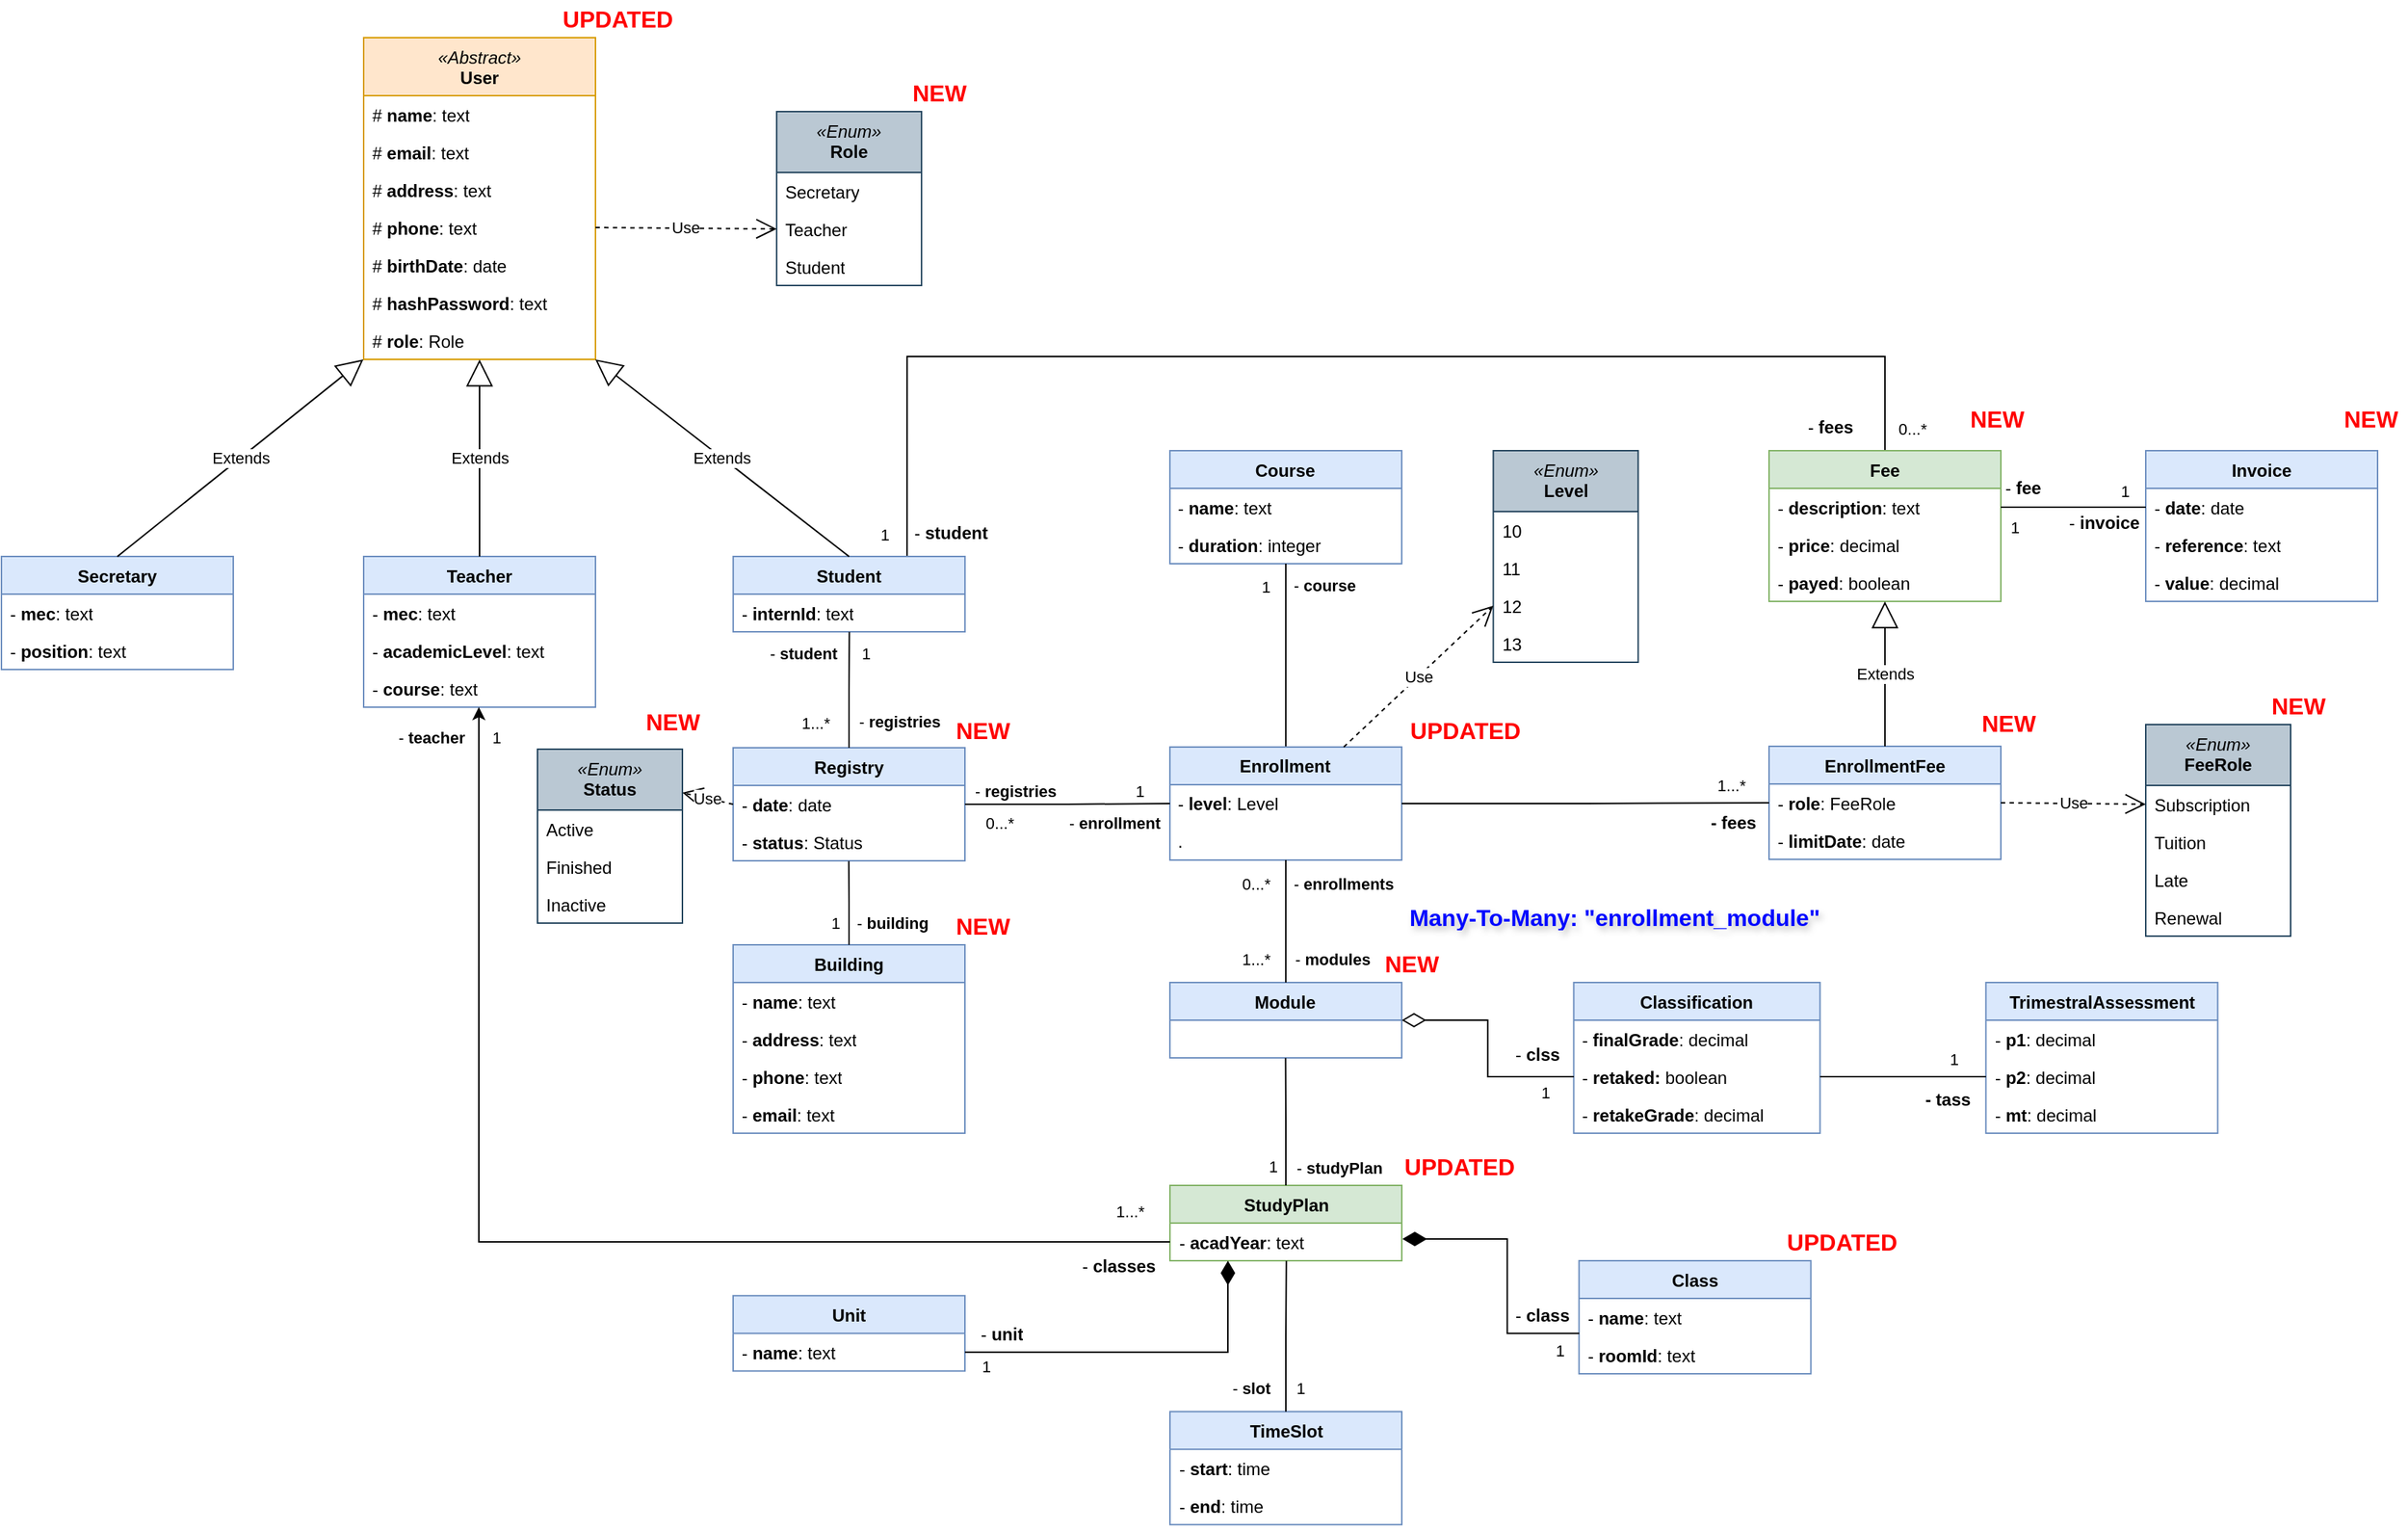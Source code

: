<mxfile version="24.8.4">
  <diagram id="C5RBs43oDa-KdzZeNtuy" name="Page-1">
    <mxGraphModel dx="875" dy="1262" grid="1" gridSize="10" guides="1" tooltips="1" connect="1" arrows="1" fold="1" page="1" pageScale="1" pageWidth="1169" pageHeight="827" math="0" shadow="0">
      <root>
        <mxCell id="WIyWlLk6GJQsqaUBKTNV-0" />
        <mxCell id="WIyWlLk6GJQsqaUBKTNV-1" parent="WIyWlLk6GJQsqaUBKTNV-0" />
        <mxCell id="x0Ebby3f6C95ohtFIqQS-0" value="&lt;div&gt;&lt;i style=&quot;font-weight: normal;&quot;&gt;«Abstract»&lt;/i&gt;&lt;/div&gt;User" style="swimlane;fontStyle=1;align=center;verticalAlign=top;childLayout=stackLayout;horizontal=1;startSize=40;horizontalStack=0;resizeParent=1;resizeParentMax=0;resizeLast=0;collapsible=1;marginBottom=0;whiteSpace=wrap;html=1;fillColor=#ffe6cc;strokeColor=#d79b00;" parent="WIyWlLk6GJQsqaUBKTNV-1" vertex="1">
          <mxGeometry x="330" y="-60" width="160" height="222" as="geometry">
            <mxRectangle x="285" y="109" width="70" height="30" as="alternateBounds" />
          </mxGeometry>
        </mxCell>
        <mxCell id="x0Ebby3f6C95ohtFIqQS-1" value="# &lt;b&gt;name&lt;/b&gt;: text" style="text;strokeColor=none;fillColor=none;align=left;verticalAlign=top;spacingLeft=4;spacingRight=4;overflow=hidden;rotatable=0;points=[[0,0.5],[1,0.5]];portConstraint=eastwest;whiteSpace=wrap;html=1;" parent="x0Ebby3f6C95ohtFIqQS-0" vertex="1">
          <mxGeometry y="40" width="160" height="26" as="geometry" />
        </mxCell>
        <mxCell id="rPhPrc9EmJT0JEbO7Rp2-25" value="# &lt;b&gt;email&lt;/b&gt;: text" style="text;strokeColor=none;fillColor=none;align=left;verticalAlign=top;spacingLeft=4;spacingRight=4;overflow=hidden;rotatable=0;points=[[0,0.5],[1,0.5]];portConstraint=eastwest;whiteSpace=wrap;html=1;" parent="x0Ebby3f6C95ohtFIqQS-0" vertex="1">
          <mxGeometry y="66" width="160" height="26" as="geometry" />
        </mxCell>
        <mxCell id="rPhPrc9EmJT0JEbO7Rp2-27" value="# &lt;b&gt;address&lt;/b&gt;: text" style="text;strokeColor=none;fillColor=none;align=left;verticalAlign=top;spacingLeft=4;spacingRight=4;overflow=hidden;rotatable=0;points=[[0,0.5],[1,0.5]];portConstraint=eastwest;whiteSpace=wrap;html=1;" parent="x0Ebby3f6C95ohtFIqQS-0" vertex="1">
          <mxGeometry y="92" width="160" height="26" as="geometry" />
        </mxCell>
        <mxCell id="rPhPrc9EmJT0JEbO7Rp2-30" value="# &lt;b&gt;phone&lt;/b&gt;: text" style="text;strokeColor=none;fillColor=none;align=left;verticalAlign=top;spacingLeft=4;spacingRight=4;overflow=hidden;rotatable=0;points=[[0,0.5],[1,0.5]];portConstraint=eastwest;whiteSpace=wrap;html=1;" parent="x0Ebby3f6C95ohtFIqQS-0" vertex="1">
          <mxGeometry y="118" width="160" height="26" as="geometry" />
        </mxCell>
        <mxCell id="rPhPrc9EmJT0JEbO7Rp2-26" value="# &lt;b&gt;birthDate&lt;/b&gt;: date" style="text;strokeColor=none;fillColor=none;align=left;verticalAlign=top;spacingLeft=4;spacingRight=4;overflow=hidden;rotatable=0;points=[[0,0.5],[1,0.5]];portConstraint=eastwest;whiteSpace=wrap;html=1;" parent="x0Ebby3f6C95ohtFIqQS-0" vertex="1">
          <mxGeometry y="144" width="160" height="26" as="geometry" />
        </mxCell>
        <mxCell id="rPhPrc9EmJT0JEbO7Rp2-28" value="# &lt;b&gt;hashPassword&lt;/b&gt;: text" style="text;strokeColor=none;fillColor=none;align=left;verticalAlign=top;spacingLeft=4;spacingRight=4;overflow=hidden;rotatable=0;points=[[0,0.5],[1,0.5]];portConstraint=eastwest;whiteSpace=wrap;html=1;" parent="x0Ebby3f6C95ohtFIqQS-0" vertex="1">
          <mxGeometry y="170" width="160" height="26" as="geometry" />
        </mxCell>
        <mxCell id="R4sOLZEa-TKl13n7Rvy1-32" value="# &lt;b&gt;role&lt;/b&gt;: Role" style="text;strokeColor=none;fillColor=none;align=left;verticalAlign=top;spacingLeft=4;spacingRight=4;overflow=hidden;rotatable=0;points=[[0,0.5],[1,0.5]];portConstraint=eastwest;whiteSpace=wrap;html=1;" parent="x0Ebby3f6C95ohtFIqQS-0" vertex="1">
          <mxGeometry y="196" width="160" height="26" as="geometry" />
        </mxCell>
        <mxCell id="x0Ebby3f6C95ohtFIqQS-4" value="Secretary" style="swimlane;fontStyle=1;align=center;verticalAlign=top;childLayout=stackLayout;horizontal=1;startSize=26;horizontalStack=0;resizeParent=1;resizeParentMax=0;resizeLast=0;collapsible=1;marginBottom=0;whiteSpace=wrap;html=1;fillColor=#dae8fc;strokeColor=#6c8ebf;" parent="WIyWlLk6GJQsqaUBKTNV-1" vertex="1">
          <mxGeometry x="80" y="298.05" width="160" height="78" as="geometry">
            <mxRectangle x="125" y="300" width="100" height="30" as="alternateBounds" />
          </mxGeometry>
        </mxCell>
        <mxCell id="x0Ebby3f6C95ohtFIqQS-5" value="- &lt;b&gt;mec&lt;/b&gt;: text" style="text;strokeColor=none;fillColor=none;align=left;verticalAlign=top;spacingLeft=4;spacingRight=4;overflow=hidden;rotatable=0;points=[[0,0.5],[1,0.5]];portConstraint=eastwest;whiteSpace=wrap;html=1;" parent="x0Ebby3f6C95ohtFIqQS-4" vertex="1">
          <mxGeometry y="26" width="160" height="26" as="geometry" />
        </mxCell>
        <mxCell id="rPhPrc9EmJT0JEbO7Rp2-35" value="- &lt;b&gt;position&lt;/b&gt;: text" style="text;strokeColor=none;fillColor=none;align=left;verticalAlign=top;spacingLeft=4;spacingRight=4;overflow=hidden;rotatable=0;points=[[0,0.5],[1,0.5]];portConstraint=eastwest;whiteSpace=wrap;html=1;" parent="x0Ebby3f6C95ohtFIqQS-4" vertex="1">
          <mxGeometry y="52" width="160" height="26" as="geometry" />
        </mxCell>
        <mxCell id="r0sBvm1U4i-7NRLblu73-11" style="edgeStyle=orthogonalEdgeStyle;rounded=0;orthogonalLoop=1;jettySize=auto;html=1;exitX=0.75;exitY=0;exitDx=0;exitDy=0;entryX=0.5;entryY=0;entryDx=0;entryDy=0;endArrow=none;endFill=0;" parent="WIyWlLk6GJQsqaUBKTNV-1" source="x0Ebby3f6C95ohtFIqQS-10" target="R4sOLZEa-TKl13n7Rvy1-77" edge="1">
          <mxGeometry relative="1" as="geometry">
            <Array as="points">
              <mxPoint x="705" y="160" />
              <mxPoint x="1380" y="160" />
            </Array>
          </mxGeometry>
        </mxCell>
        <mxCell id="x0Ebby3f6C95ohtFIqQS-10" value="Student" style="swimlane;fontStyle=1;align=center;verticalAlign=top;childLayout=stackLayout;horizontal=1;startSize=26;horizontalStack=0;resizeParent=1;resizeParentMax=0;resizeLast=0;collapsible=1;marginBottom=0;whiteSpace=wrap;html=1;fillColor=#dae8fc;strokeColor=#6c8ebf;" parent="WIyWlLk6GJQsqaUBKTNV-1" vertex="1">
          <mxGeometry x="585.06" y="298.05" width="160" height="52" as="geometry">
            <mxRectangle x="345" y="300" width="100" height="30" as="alternateBounds" />
          </mxGeometry>
        </mxCell>
        <mxCell id="rPhPrc9EmJT0JEbO7Rp2-32" value="-&lt;b&gt; internId&lt;/b&gt;: text" style="text;strokeColor=none;fillColor=none;align=left;verticalAlign=top;spacingLeft=4;spacingRight=4;overflow=hidden;rotatable=0;points=[[0,0.5],[1,0.5]];portConstraint=eastwest;whiteSpace=wrap;html=1;" parent="x0Ebby3f6C95ohtFIqQS-10" vertex="1">
          <mxGeometry y="26" width="160" height="26" as="geometry" />
        </mxCell>
        <mxCell id="x0Ebby3f6C95ohtFIqQS-14" value="Teacher" style="swimlane;fontStyle=1;align=center;verticalAlign=top;childLayout=stackLayout;horizontal=1;startSize=26;horizontalStack=0;resizeParent=1;resizeParentMax=0;resizeLast=0;collapsible=1;marginBottom=0;whiteSpace=wrap;html=1;fillColor=#dae8fc;strokeColor=#6c8ebf;" parent="WIyWlLk6GJQsqaUBKTNV-1" vertex="1">
          <mxGeometry x="330" y="298.05" width="160" height="104" as="geometry">
            <mxRectangle x="570" y="300" width="80" height="30" as="alternateBounds" />
          </mxGeometry>
        </mxCell>
        <mxCell id="x0Ebby3f6C95ohtFIqQS-15" value="- &lt;b&gt;mec&lt;/b&gt;: text&amp;nbsp;" style="text;strokeColor=none;fillColor=none;align=left;verticalAlign=top;spacingLeft=4;spacingRight=4;overflow=hidden;rotatable=0;points=[[0,0.5],[1,0.5]];portConstraint=eastwest;whiteSpace=wrap;html=1;" parent="x0Ebby3f6C95ohtFIqQS-14" vertex="1">
          <mxGeometry y="26" width="160" height="26" as="geometry" />
        </mxCell>
        <mxCell id="rPhPrc9EmJT0JEbO7Rp2-33" value="- &lt;b&gt;academicLevel&lt;/b&gt;: text&amp;nbsp;" style="text;strokeColor=none;fillColor=none;align=left;verticalAlign=top;spacingLeft=4;spacingRight=4;overflow=hidden;rotatable=0;points=[[0,0.5],[1,0.5]];portConstraint=eastwest;whiteSpace=wrap;html=1;" parent="x0Ebby3f6C95ohtFIqQS-14" vertex="1">
          <mxGeometry y="52" width="160" height="26" as="geometry" />
        </mxCell>
        <mxCell id="rPhPrc9EmJT0JEbO7Rp2-34" value="- &lt;b&gt;course&lt;/b&gt;: text&amp;nbsp;" style="text;strokeColor=none;fillColor=none;align=left;verticalAlign=top;spacingLeft=4;spacingRight=4;overflow=hidden;rotatable=0;points=[[0,0.5],[1,0.5]];portConstraint=eastwest;whiteSpace=wrap;html=1;" parent="x0Ebby3f6C95ohtFIqQS-14" vertex="1">
          <mxGeometry y="78" width="160" height="26" as="geometry" />
        </mxCell>
        <mxCell id="x0Ebby3f6C95ohtFIqQS-18" value="StudyPlan" style="swimlane;fontStyle=1;align=center;verticalAlign=top;childLayout=stackLayout;horizontal=1;startSize=26;horizontalStack=0;resizeParent=1;resizeParentMax=0;resizeLast=0;collapsible=1;marginBottom=0;whiteSpace=wrap;html=1;fillColor=#d5e8d4;strokeColor=#82b366;" parent="WIyWlLk6GJQsqaUBKTNV-1" vertex="1">
          <mxGeometry x="886.52" y="732" width="160" height="52" as="geometry">
            <mxRectangle x="350" y="360" width="70" height="30" as="alternateBounds" />
          </mxGeometry>
        </mxCell>
        <mxCell id="lyx5QjdWIEwCXilWNKK9-53" value="- &lt;b&gt;acadYear&lt;/b&gt;: text" style="text;strokeColor=none;fillColor=none;align=left;verticalAlign=top;spacingLeft=4;spacingRight=4;overflow=hidden;rotatable=0;points=[[0,0.5],[1,0.5]];portConstraint=eastwest;whiteSpace=wrap;html=1;" parent="x0Ebby3f6C95ohtFIqQS-18" vertex="1">
          <mxGeometry y="26" width="160" height="26" as="geometry" />
        </mxCell>
        <mxCell id="x0Ebby3f6C95ohtFIqQS-30" value="Class" style="swimlane;fontStyle=1;align=center;verticalAlign=top;childLayout=stackLayout;horizontal=1;startSize=26;horizontalStack=0;resizeParent=1;resizeParentMax=0;resizeLast=0;collapsible=1;marginBottom=0;whiteSpace=wrap;html=1;fillColor=#dae8fc;strokeColor=#6c8ebf;" parent="WIyWlLk6GJQsqaUBKTNV-1" vertex="1">
          <mxGeometry x="1168.84" y="784" width="160" height="78" as="geometry">
            <mxRectangle x="310" y="440" width="100" height="30" as="alternateBounds" />
          </mxGeometry>
        </mxCell>
        <mxCell id="x0Ebby3f6C95ohtFIqQS-31" value="- &lt;b&gt;name&lt;/b&gt;: text" style="text;strokeColor=none;fillColor=none;align=left;verticalAlign=top;spacingLeft=4;spacingRight=4;overflow=hidden;rotatable=0;points=[[0,0.5],[1,0.5]];portConstraint=eastwest;whiteSpace=wrap;html=1;" parent="x0Ebby3f6C95ohtFIqQS-30" vertex="1">
          <mxGeometry y="26" width="160" height="26" as="geometry" />
        </mxCell>
        <mxCell id="lyx5QjdWIEwCXilWNKK9-21" value="- &lt;b&gt;roomId&lt;/b&gt;: text" style="text;strokeColor=none;fillColor=none;align=left;verticalAlign=top;spacingLeft=4;spacingRight=4;overflow=hidden;rotatable=0;points=[[0,0.5],[1,0.5]];portConstraint=eastwest;whiteSpace=wrap;html=1;" parent="x0Ebby3f6C95ohtFIqQS-30" vertex="1">
          <mxGeometry y="52" width="160" height="26" as="geometry" />
        </mxCell>
        <mxCell id="x0Ebby3f6C95ohtFIqQS-34" value="Course" style="swimlane;fontStyle=1;align=center;verticalAlign=top;childLayout=stackLayout;horizontal=1;startSize=26;horizontalStack=0;resizeParent=1;resizeParentMax=0;resizeLast=0;collapsible=1;marginBottom=0;whiteSpace=wrap;html=1;fillColor=#dae8fc;strokeColor=#6c8ebf;" parent="WIyWlLk6GJQsqaUBKTNV-1" vertex="1">
          <mxGeometry x="886.46" y="225.05" width="160" height="78" as="geometry">
            <mxRectangle x="195" y="661" width="80" height="30" as="alternateBounds" />
          </mxGeometry>
        </mxCell>
        <mxCell id="x0Ebby3f6C95ohtFIqQS-35" value="- &lt;b&gt;name&lt;/b&gt;: text" style="text;strokeColor=none;fillColor=none;align=left;verticalAlign=top;spacingLeft=4;spacingRight=4;overflow=hidden;rotatable=0;points=[[0,0.5],[1,0.5]];portConstraint=eastwest;whiteSpace=wrap;html=1;" parent="x0Ebby3f6C95ohtFIqQS-34" vertex="1">
          <mxGeometry y="26" width="160" height="26" as="geometry" />
        </mxCell>
        <mxCell id="lyx5QjdWIEwCXilWNKK9-32" value="- &lt;b&gt;duration&lt;/b&gt;: integer" style="text;strokeColor=none;fillColor=none;align=left;verticalAlign=top;spacingLeft=4;spacingRight=4;overflow=hidden;rotatable=0;points=[[0,0.5],[1,0.5]];portConstraint=eastwest;whiteSpace=wrap;html=1;" parent="x0Ebby3f6C95ohtFIqQS-34" vertex="1">
          <mxGeometry y="52" width="160" height="26" as="geometry" />
        </mxCell>
        <mxCell id="R4sOLZEa-TKl13n7Rvy1-69" style="edgeStyle=orthogonalEdgeStyle;rounded=0;orthogonalLoop=1;jettySize=auto;html=1;exitX=0.5;exitY=0;exitDx=0;exitDy=0;entryX=0.5;entryY=0.998;entryDx=0;entryDy=0;entryPerimeter=0;endArrow=none;endFill=0;" parent="WIyWlLk6GJQsqaUBKTNV-1" source="x0Ebby3f6C95ohtFIqQS-38" target="lyx5QjdWIEwCXilWNKK9-32" edge="1">
          <mxGeometry relative="1" as="geometry">
            <mxPoint x="966.667" y="300" as="targetPoint" />
          </mxGeometry>
        </mxCell>
        <mxCell id="x0Ebby3f6C95ohtFIqQS-38" value="Enrollment" style="swimlane;fontStyle=1;align=center;verticalAlign=top;childLayout=stackLayout;horizontal=1;startSize=26;horizontalStack=0;resizeParent=1;resizeParentMax=0;resizeLast=0;collapsible=1;marginBottom=0;whiteSpace=wrap;html=1;fillColor=#dae8fc;strokeColor=#6c8ebf;" parent="WIyWlLk6GJQsqaUBKTNV-1" vertex="1">
          <mxGeometry x="886.46" y="429.49" width="160" height="78" as="geometry">
            <mxRectangle x="455" y="661" width="80" height="30" as="alternateBounds" />
          </mxGeometry>
        </mxCell>
        <mxCell id="lyx5QjdWIEwCXilWNKK9-18" value="- &lt;b&gt;level&lt;/b&gt;: Level" style="text;strokeColor=none;fillColor=none;align=left;verticalAlign=top;spacingLeft=4;spacingRight=4;overflow=hidden;rotatable=0;points=[[0,0.5],[1,0.5]];portConstraint=eastwest;whiteSpace=wrap;html=1;" parent="x0Ebby3f6C95ohtFIqQS-38" vertex="1">
          <mxGeometry y="26" width="160" height="26" as="geometry" />
        </mxCell>
        <mxCell id="x0Ebby3f6C95ohtFIqQS-39" value="." style="text;strokeColor=none;fillColor=none;align=left;verticalAlign=top;spacingLeft=4;spacingRight=4;overflow=hidden;rotatable=0;points=[[0,0.5],[1,0.5]];portConstraint=eastwest;whiteSpace=wrap;html=1;" parent="x0Ebby3f6C95ohtFIqQS-38" vertex="1">
          <mxGeometry y="52" width="160" height="26" as="geometry" />
        </mxCell>
        <mxCell id="x0Ebby3f6C95ohtFIqQS-42" value="Extends" style="endArrow=block;endSize=16;endFill=0;html=1;rounded=0;entryX=-0.001;entryY=1;entryDx=0;entryDy=0;entryPerimeter=0;exitX=0.5;exitY=0;exitDx=0;exitDy=0;" parent="WIyWlLk6GJQsqaUBKTNV-1" source="x0Ebby3f6C95ohtFIqQS-4" target="R4sOLZEa-TKl13n7Rvy1-32" edge="1">
          <mxGeometry width="160" relative="1" as="geometry">
            <mxPoint x="70" y="188.05" as="sourcePoint" />
            <mxPoint x="330.32" y="190.388" as="targetPoint" />
          </mxGeometry>
        </mxCell>
        <mxCell id="x0Ebby3f6C95ohtFIqQS-55" value="Unit" style="swimlane;fontStyle=1;align=center;verticalAlign=top;childLayout=stackLayout;horizontal=1;startSize=26;horizontalStack=0;resizeParent=1;resizeParentMax=0;resizeLast=0;collapsible=1;marginBottom=0;whiteSpace=wrap;html=1;fillColor=#dae8fc;strokeColor=#6c8ebf;" parent="WIyWlLk6GJQsqaUBKTNV-1" vertex="1">
          <mxGeometry x="585" y="808.08" width="160" height="52" as="geometry" />
        </mxCell>
        <mxCell id="x0Ebby3f6C95ohtFIqQS-56" value="- &lt;b&gt;name&lt;/b&gt;: text" style="text;strokeColor=none;fillColor=none;align=left;verticalAlign=top;spacingLeft=4;spacingRight=4;overflow=hidden;rotatable=0;points=[[0,0.5],[1,0.5]];portConstraint=eastwest;whiteSpace=wrap;html=1;" parent="x0Ebby3f6C95ohtFIqQS-55" vertex="1">
          <mxGeometry y="26" width="160" height="26" as="geometry" />
        </mxCell>
        <mxCell id="C_oh2TMeIHpBrAPbJOL9-4" value="Extends" style="endArrow=block;endSize=16;endFill=0;html=1;rounded=0;exitX=0.5;exitY=0;exitDx=0;exitDy=0;entryX=0.999;entryY=1;entryDx=0;entryDy=0;entryPerimeter=0;" parent="WIyWlLk6GJQsqaUBKTNV-1" source="x0Ebby3f6C95ohtFIqQS-10" target="R4sOLZEa-TKl13n7Rvy1-32" edge="1">
          <mxGeometry width="160" relative="1" as="geometry">
            <mxPoint x="465" y="288.05" as="sourcePoint" />
            <mxPoint x="489.84" y="189.998" as="targetPoint" />
          </mxGeometry>
        </mxCell>
        <mxCell id="C_oh2TMeIHpBrAPbJOL9-5" value="Extends" style="endArrow=block;endSize=16;endFill=0;html=1;rounded=0;exitX=0.5;exitY=0;exitDx=0;exitDy=0;entryX=0.5;entryY=1.003;entryDx=0;entryDy=0;entryPerimeter=0;" parent="WIyWlLk6GJQsqaUBKTNV-1" source="x0Ebby3f6C95ohtFIqQS-14" target="R4sOLZEa-TKl13n7Rvy1-32" edge="1">
          <mxGeometry width="160" relative="1" as="geometry">
            <mxPoint x="450" y="278.05" as="sourcePoint" />
            <mxPoint x="410" y="170" as="targetPoint" />
          </mxGeometry>
        </mxCell>
        <mxCell id="rPhPrc9EmJT0JEbO7Rp2-0" value="Classification" style="swimlane;fontStyle=1;align=center;verticalAlign=top;childLayout=stackLayout;horizontal=1;startSize=26;horizontalStack=0;resizeParent=1;resizeParentMax=0;resizeLast=0;collapsible=1;marginBottom=0;whiteSpace=wrap;html=1;fillColor=#dae8fc;strokeColor=#6c8ebf;" parent="WIyWlLk6GJQsqaUBKTNV-1" vertex="1">
          <mxGeometry x="1165.2" y="592.0" width="170" height="104" as="geometry" />
        </mxCell>
        <mxCell id="rPhPrc9EmJT0JEbO7Rp2-1" value="- &lt;b&gt;finalGrade&lt;/b&gt;: decimal" style="text;strokeColor=none;fillColor=none;align=left;verticalAlign=top;spacingLeft=4;spacingRight=4;overflow=hidden;rotatable=0;points=[[0,0.5],[1,0.5]];portConstraint=eastwest;whiteSpace=wrap;html=1;" parent="rPhPrc9EmJT0JEbO7Rp2-0" vertex="1">
          <mxGeometry y="26" width="170" height="26" as="geometry" />
        </mxCell>
        <mxCell id="lyx5QjdWIEwCXilWNKK9-10" value="- &lt;b&gt;retaked: &lt;/b&gt;boolean" style="text;strokeColor=none;fillColor=none;align=left;verticalAlign=top;spacingLeft=4;spacingRight=4;overflow=hidden;rotatable=0;points=[[0,0.5],[1,0.5]];portConstraint=eastwest;whiteSpace=wrap;html=1;" parent="rPhPrc9EmJT0JEbO7Rp2-0" vertex="1">
          <mxGeometry y="52" width="170" height="26" as="geometry" />
        </mxCell>
        <mxCell id="eIcUPRR4atYr4VNpyihu-0" value="- &lt;b&gt;retakeGrade&lt;/b&gt;: decimal" style="text;strokeColor=none;fillColor=none;align=left;verticalAlign=top;spacingLeft=4;spacingRight=4;overflow=hidden;rotatable=0;points=[[0,0.5],[1,0.5]];portConstraint=eastwest;whiteSpace=wrap;html=1;" parent="rPhPrc9EmJT0JEbO7Rp2-0" vertex="1">
          <mxGeometry y="78" width="170" height="26" as="geometry" />
        </mxCell>
        <mxCell id="rPhPrc9EmJT0JEbO7Rp2-7" value="TrimestralAssessment" style="swimlane;fontStyle=1;align=center;verticalAlign=top;childLayout=stackLayout;horizontal=1;startSize=26;horizontalStack=0;resizeParent=1;resizeParentMax=0;resizeLast=0;collapsible=1;marginBottom=0;whiteSpace=wrap;html=1;fillColor=#dae8fc;strokeColor=#6c8ebf;" parent="WIyWlLk6GJQsqaUBKTNV-1" vertex="1">
          <mxGeometry x="1449.68" y="592.0" width="160" height="104" as="geometry" />
        </mxCell>
        <mxCell id="rPhPrc9EmJT0JEbO7Rp2-8" value="- &lt;b&gt;p1&lt;/b&gt;: decimal" style="text;strokeColor=none;fillColor=none;align=left;verticalAlign=top;spacingLeft=4;spacingRight=4;overflow=hidden;rotatable=0;points=[[0,0.5],[1,0.5]];portConstraint=eastwest;whiteSpace=wrap;html=1;" parent="rPhPrc9EmJT0JEbO7Rp2-7" vertex="1">
          <mxGeometry y="26" width="160" height="26" as="geometry" />
        </mxCell>
        <mxCell id="lyx5QjdWIEwCXilWNKK9-16" value="- &lt;b&gt;p2&lt;/b&gt;: decimal" style="text;strokeColor=none;fillColor=none;align=left;verticalAlign=top;spacingLeft=4;spacingRight=4;overflow=hidden;rotatable=0;points=[[0,0.5],[1,0.5]];portConstraint=eastwest;whiteSpace=wrap;html=1;" parent="rPhPrc9EmJT0JEbO7Rp2-7" vertex="1">
          <mxGeometry y="52" width="160" height="26" as="geometry" />
        </mxCell>
        <mxCell id="lyx5QjdWIEwCXilWNKK9-17" value="- &lt;b&gt;mt&lt;/b&gt;: decimal" style="text;strokeColor=none;fillColor=none;align=left;verticalAlign=top;spacingLeft=4;spacingRight=4;overflow=hidden;rotatable=0;points=[[0,0.5],[1,0.5]];portConstraint=eastwest;whiteSpace=wrap;html=1;" parent="rPhPrc9EmJT0JEbO7Rp2-7" vertex="1">
          <mxGeometry y="78" width="160" height="26" as="geometry" />
        </mxCell>
        <mxCell id="rPhPrc9EmJT0JEbO7Rp2-18" value="TimeSlot" style="swimlane;fontStyle=1;align=center;verticalAlign=top;childLayout=stackLayout;horizontal=1;startSize=26;horizontalStack=0;resizeParent=1;resizeParentMax=0;resizeLast=0;collapsible=1;marginBottom=0;whiteSpace=wrap;html=1;fillColor=#dae8fc;strokeColor=#6c8ebf;" parent="WIyWlLk6GJQsqaUBKTNV-1" vertex="1">
          <mxGeometry x="886.52" y="888.1" width="160" height="78" as="geometry" />
        </mxCell>
        <mxCell id="rPhPrc9EmJT0JEbO7Rp2-19" value="- &lt;b&gt;start&lt;/b&gt;: time" style="text;strokeColor=none;fillColor=none;align=left;verticalAlign=top;spacingLeft=4;spacingRight=4;overflow=hidden;rotatable=0;points=[[0,0.5],[1,0.5]];portConstraint=eastwest;whiteSpace=wrap;html=1;" parent="rPhPrc9EmJT0JEbO7Rp2-18" vertex="1">
          <mxGeometry y="26" width="160" height="26" as="geometry" />
        </mxCell>
        <mxCell id="lyx5QjdWIEwCXilWNKK9-35" value="- &lt;b&gt;end&lt;/b&gt;: time" style="text;strokeColor=none;fillColor=none;align=left;verticalAlign=top;spacingLeft=4;spacingRight=4;overflow=hidden;rotatable=0;points=[[0,0.5],[1,0.5]];portConstraint=eastwest;whiteSpace=wrap;html=1;" parent="rPhPrc9EmJT0JEbO7Rp2-18" vertex="1">
          <mxGeometry y="52" width="160" height="26" as="geometry" />
        </mxCell>
        <mxCell id="lyx5QjdWIEwCXilWNKK9-1" value="1" style="edgeLabel;resizable=0;html=1;align=right;verticalAlign=bottom;" parent="WIyWlLk6GJQsqaUBKTNV-1" connectable="0" vertex="1">
          <mxGeometry x="869.997" y="468.495" as="geometry" />
        </mxCell>
        <mxCell id="lyx5QjdWIEwCXilWNKK9-2" value="1" style="edgeLabel;resizable=0;html=1;align=right;verticalAlign=bottom;" parent="WIyWlLk6GJQsqaUBKTNV-1" connectable="0" vertex="1">
          <mxGeometry x="669.997" y="377.005" as="geometry">
            <mxPoint x="11" y="-4" as="offset" />
          </mxGeometry>
        </mxCell>
        <mxCell id="lyx5QjdWIEwCXilWNKK9-7" value="- &lt;b&gt;clss&lt;/b&gt;" style="text;strokeColor=none;fillColor=none;align=left;verticalAlign=top;spacingLeft=4;spacingRight=4;overflow=hidden;rotatable=0;points=[[0,0.5],[1,0.5]];portConstraint=eastwest;whiteSpace=wrap;html=1;" parent="WIyWlLk6GJQsqaUBKTNV-1" vertex="1">
          <mxGeometry x="1118.78" y="627.95" width="41.22" height="26" as="geometry" />
        </mxCell>
        <mxCell id="lyx5QjdWIEwCXilWNKK9-8" value="1" style="edgeLabel;resizable=0;html=1;align=right;verticalAlign=bottom;" parent="WIyWlLk6GJQsqaUBKTNV-1" connectable="0" vertex="1">
          <mxGeometry x="1149.997" y="676.005" as="geometry" />
        </mxCell>
        <mxCell id="lyx5QjdWIEwCXilWNKK9-9" value="1" style="edgeLabel;resizable=0;html=1;align=right;verticalAlign=bottom;" parent="WIyWlLk6GJQsqaUBKTNV-1" connectable="0" vertex="1">
          <mxGeometry x="1431.677" y="653.955" as="geometry" />
        </mxCell>
        <mxCell id="lyx5QjdWIEwCXilWNKK9-19" value="- &lt;b&gt;class&lt;/b&gt;" style="text;strokeColor=none;fillColor=none;align=left;verticalAlign=top;spacingLeft=4;spacingRight=4;overflow=hidden;rotatable=0;points=[[0,0.5],[1,0.5]];portConstraint=eastwest;whiteSpace=wrap;html=1;" parent="WIyWlLk6GJQsqaUBKTNV-1" vertex="1">
          <mxGeometry x="1118.78" y="808.08" width="50.06" height="26" as="geometry" />
        </mxCell>
        <mxCell id="lyx5QjdWIEwCXilWNKK9-20" value="1" style="edgeLabel;resizable=0;html=1;align=right;verticalAlign=bottom;" parent="WIyWlLk6GJQsqaUBKTNV-1" connectable="0" vertex="1">
          <mxGeometry x="1159.677" y="854.625" as="geometry" />
        </mxCell>
        <mxCell id="lyx5QjdWIEwCXilWNKK9-24" value="&lt;div&gt;&lt;i style=&quot;font-weight: normal;&quot;&gt;«Enum»&lt;/i&gt;&lt;/div&gt;&lt;div&gt;&lt;span style=&quot;text-align: left;&quot;&gt;Level&lt;/span&gt;&lt;/div&gt;" style="swimlane;fontStyle=1;align=center;verticalAlign=top;childLayout=stackLayout;horizontal=1;startSize=42;horizontalStack=0;resizeParent=1;resizeParentMax=0;resizeLast=0;collapsible=1;marginBottom=0;whiteSpace=wrap;html=1;fillColor=#bac8d3;strokeColor=#23445d;" parent="WIyWlLk6GJQsqaUBKTNV-1" vertex="1">
          <mxGeometry x="1109.68" y="225.05" width="100" height="146" as="geometry" />
        </mxCell>
        <mxCell id="lyx5QjdWIEwCXilWNKK9-25" value="10" style="text;strokeColor=none;fillColor=none;align=left;verticalAlign=top;spacingLeft=4;spacingRight=4;overflow=hidden;rotatable=0;points=[[0,0.5],[1,0.5]];portConstraint=eastwest;whiteSpace=wrap;html=1;" parent="lyx5QjdWIEwCXilWNKK9-24" vertex="1">
          <mxGeometry y="42" width="100" height="26" as="geometry" />
        </mxCell>
        <mxCell id="lyx5QjdWIEwCXilWNKK9-26" value="11" style="text;strokeColor=none;fillColor=none;align=left;verticalAlign=top;spacingLeft=4;spacingRight=4;overflow=hidden;rotatable=0;points=[[0,0.5],[1,0.5]];portConstraint=eastwest;whiteSpace=wrap;html=1;" parent="lyx5QjdWIEwCXilWNKK9-24" vertex="1">
          <mxGeometry y="68" width="100" height="26" as="geometry" />
        </mxCell>
        <mxCell id="lyx5QjdWIEwCXilWNKK9-27" value="12" style="text;strokeColor=none;fillColor=none;align=left;verticalAlign=top;spacingLeft=4;spacingRight=4;overflow=hidden;rotatable=0;points=[[0,0.5],[1,0.5]];portConstraint=eastwest;whiteSpace=wrap;html=1;" parent="lyx5QjdWIEwCXilWNKK9-24" vertex="1">
          <mxGeometry y="94" width="100" height="26" as="geometry" />
        </mxCell>
        <mxCell id="lyx5QjdWIEwCXilWNKK9-28" value="13" style="text;strokeColor=none;fillColor=none;align=left;verticalAlign=top;spacingLeft=4;spacingRight=4;overflow=hidden;rotatable=0;points=[[0,0.5],[1,0.5]];portConstraint=eastwest;whiteSpace=wrap;html=1;" parent="lyx5QjdWIEwCXilWNKK9-24" vertex="1">
          <mxGeometry y="120" width="100" height="26" as="geometry" />
        </mxCell>
        <mxCell id="lyx5QjdWIEwCXilWNKK9-34" value="1" style="edgeLabel;resizable=0;html=1;align=right;verticalAlign=bottom;" parent="WIyWlLk6GJQsqaUBKTNV-1" connectable="0" vertex="1">
          <mxGeometry x="980.057" y="880.005" as="geometry" />
        </mxCell>
        <mxCell id="lyx5QjdWIEwCXilWNKK9-57" value="- &lt;b&gt;unit&lt;/b&gt;" style="text;strokeColor=none;fillColor=none;align=left;verticalAlign=top;spacingLeft=4;spacingRight=4;overflow=hidden;rotatable=0;points=[[0,0.5],[1,0.5]];portConstraint=eastwest;whiteSpace=wrap;html=1;" parent="WIyWlLk6GJQsqaUBKTNV-1" vertex="1">
          <mxGeometry x="749.94" y="821.08" width="50.06" height="26" as="geometry" />
        </mxCell>
        <mxCell id="lyx5QjdWIEwCXilWNKK9-58" value="1" style="edgeLabel;resizable=0;html=1;align=right;verticalAlign=bottom;" parent="WIyWlLk6GJQsqaUBKTNV-1" connectable="0" vertex="1">
          <mxGeometry x="763.937" y="865.085" as="geometry" />
        </mxCell>
        <mxCell id="lyx5QjdWIEwCXilWNKK9-59" value="1" style="edgeLabel;resizable=0;html=1;align=right;verticalAlign=bottom;" parent="WIyWlLk6GJQsqaUBKTNV-1" connectable="0" vertex="1">
          <mxGeometry x="425.997" y="431.055" as="geometry" />
        </mxCell>
        <mxCell id="lyx5QjdWIEwCXilWNKK9-60" value="1...*" style="edgeLabel;resizable=0;html=1;align=right;verticalAlign=bottom;" parent="WIyWlLk6GJQsqaUBKTNV-1" connectable="0" vertex="1">
          <mxGeometry x="869.997" y="758.005" as="geometry" />
        </mxCell>
        <mxCell id="R4sOLZEa-TKl13n7Rvy1-4" value="Registry" style="swimlane;fontStyle=1;align=center;verticalAlign=top;childLayout=stackLayout;horizontal=1;startSize=26;horizontalStack=0;resizeParent=1;resizeParentMax=0;resizeLast=0;collapsible=1;marginBottom=0;whiteSpace=wrap;html=1;fillColor=#dae8fc;strokeColor=#6c8ebf;" parent="WIyWlLk6GJQsqaUBKTNV-1" vertex="1">
          <mxGeometry x="585" y="430" width="160" height="78" as="geometry" />
        </mxCell>
        <mxCell id="R4sOLZEa-TKl13n7Rvy1-5" value="-&amp;nbsp;&lt;b&gt;date&lt;/b&gt;: date" style="text;strokeColor=none;fillColor=none;align=left;verticalAlign=top;spacingLeft=4;spacingRight=4;overflow=hidden;rotatable=0;points=[[0,0.5],[1,0.5]];portConstraint=eastwest;whiteSpace=wrap;html=1;" parent="R4sOLZEa-TKl13n7Rvy1-4" vertex="1">
          <mxGeometry y="26" width="160" height="26" as="geometry" />
        </mxCell>
        <mxCell id="wbrQK4F61QkgtMWtcAEV-4" value="- &lt;b&gt;status&lt;/b&gt;: Status" style="text;strokeColor=none;fillColor=none;align=left;verticalAlign=top;spacingLeft=4;spacingRight=4;overflow=hidden;rotatable=0;points=[[0,0.5],[1,0.5]];portConstraint=eastwest;whiteSpace=wrap;html=1;" parent="R4sOLZEa-TKl13n7Rvy1-4" vertex="1">
          <mxGeometry y="52" width="160" height="26" as="geometry" />
        </mxCell>
        <mxCell id="R4sOLZEa-TKl13n7Rvy1-14" value="0...*" style="edgeLabel;resizable=0;html=1;align=right;verticalAlign=bottom;" parent="WIyWlLk6GJQsqaUBKTNV-1" connectable="0" vertex="1">
          <mxGeometry x="779.997" y="490.005" as="geometry" />
        </mxCell>
        <mxCell id="R4sOLZEa-TKl13n7Rvy1-15" value="" style="endArrow=none;html=1;edgeStyle=orthogonalEdgeStyle;rounded=0;entryX=0.501;entryY=1.001;entryDx=0;entryDy=0;entryPerimeter=0;exitX=0.5;exitY=0;exitDx=0;exitDy=0;" parent="WIyWlLk6GJQsqaUBKTNV-1" source="R4sOLZEa-TKl13n7Rvy1-4" target="rPhPrc9EmJT0JEbO7Rp2-32" edge="1">
          <mxGeometry relative="1" as="geometry">
            <mxPoint x="590" y="490" as="sourcePoint" />
            <mxPoint x="750" y="490" as="targetPoint" />
          </mxGeometry>
        </mxCell>
        <mxCell id="R4sOLZEa-TKl13n7Rvy1-16" value="- &lt;b&gt;registries&lt;/b&gt;" style="edgeLabel;resizable=0;html=1;align=left;verticalAlign=bottom;" parent="R4sOLZEa-TKl13n7Rvy1-15" connectable="0" vertex="1">
          <mxGeometry x="-1" relative="1" as="geometry">
            <mxPoint x="5" y="-10" as="offset" />
          </mxGeometry>
        </mxCell>
        <mxCell id="R4sOLZEa-TKl13n7Rvy1-17" value="- &lt;b&gt;student&lt;/b&gt;" style="edgeLabel;resizable=0;html=1;align=right;verticalAlign=bottom;" parent="R4sOLZEa-TKl13n7Rvy1-15" connectable="0" vertex="1">
          <mxGeometry x="1" relative="1" as="geometry">
            <mxPoint x="-8" y="23" as="offset" />
          </mxGeometry>
        </mxCell>
        <mxCell id="R4sOLZEa-TKl13n7Rvy1-18" value="1...*" style="edgeLabel;resizable=0;html=1;align=right;verticalAlign=bottom;" parent="WIyWlLk6GJQsqaUBKTNV-1" connectable="0" vertex="1">
          <mxGeometry x="641.937" y="425.005" as="geometry">
            <mxPoint x="11" y="-4" as="offset" />
          </mxGeometry>
        </mxCell>
        <mxCell id="R4sOLZEa-TKl13n7Rvy1-19" value="Module" style="swimlane;fontStyle=1;align=center;verticalAlign=top;childLayout=stackLayout;horizontal=1;startSize=26;horizontalStack=0;resizeParent=1;resizeParentMax=0;resizeLast=0;collapsible=1;marginBottom=0;whiteSpace=wrap;html=1;fillColor=#dae8fc;strokeColor=#6c8ebf;" parent="WIyWlLk6GJQsqaUBKTNV-1" vertex="1">
          <mxGeometry x="886.46" y="592" width="160" height="52" as="geometry">
            <mxRectangle x="455" y="661" width="80" height="30" as="alternateBounds" />
          </mxGeometry>
        </mxCell>
        <mxCell id="R4sOLZEa-TKl13n7Rvy1-22" value="" style="endArrow=none;html=1;edgeStyle=orthogonalEdgeStyle;rounded=0;exitX=0.5;exitY=0;exitDx=0;exitDy=0;entryX=0.5;entryY=1;entryDx=0;entryDy=0;" parent="WIyWlLk6GJQsqaUBKTNV-1" source="R4sOLZEa-TKl13n7Rvy1-19" target="x0Ebby3f6C95ohtFIqQS-38" edge="1">
          <mxGeometry relative="1" as="geometry">
            <mxPoint x="831.46" y="452" as="sourcePoint" />
            <mxPoint x="966.46" y="512" as="targetPoint" />
          </mxGeometry>
        </mxCell>
        <mxCell id="R4sOLZEa-TKl13n7Rvy1-23" value="- &lt;b&gt;modules&lt;/b&gt;" style="edgeLabel;resizable=0;html=1;align=left;verticalAlign=bottom;" parent="R4sOLZEa-TKl13n7Rvy1-22" connectable="0" vertex="1">
          <mxGeometry x="-1" relative="1" as="geometry">
            <mxPoint x="5" y="-8" as="offset" />
          </mxGeometry>
        </mxCell>
        <mxCell id="R4sOLZEa-TKl13n7Rvy1-25" value="1...*" style="edgeLabel;resizable=0;html=1;align=right;verticalAlign=bottom;" parent="WIyWlLk6GJQsqaUBKTNV-1" connectable="0" vertex="1">
          <mxGeometry x="956.457" y="584.005" as="geometry" />
        </mxCell>
        <mxCell id="R4sOLZEa-TKl13n7Rvy1-26" value="- &lt;b&gt;enrollments&lt;/b&gt;" style="edgeLabel;resizable=0;html=1;align=left;verticalAlign=bottom;" parent="WIyWlLk6GJQsqaUBKTNV-1" connectable="0" vertex="1">
          <mxGeometry x="970" y="532" as="geometry" />
        </mxCell>
        <mxCell id="R4sOLZEa-TKl13n7Rvy1-27" value="0...*" style="edgeLabel;resizable=0;html=1;align=right;verticalAlign=bottom;" parent="WIyWlLk6GJQsqaUBKTNV-1" connectable="0" vertex="1">
          <mxGeometry x="956.517" y="532.005" as="geometry" />
        </mxCell>
        <mxCell id="R4sOLZEa-TKl13n7Rvy1-28" value="" style="endArrow=none;html=1;edgeStyle=orthogonalEdgeStyle;rounded=0;exitX=0.5;exitY=0;exitDx=0;exitDy=0;entryX=0.499;entryY=1.003;entryDx=0;entryDy=0;entryPerimeter=0;" parent="WIyWlLk6GJQsqaUBKTNV-1" source="x0Ebby3f6C95ohtFIqQS-18" edge="1">
          <mxGeometry relative="1" as="geometry">
            <mxPoint x="891.46" y="622" as="sourcePoint" />
            <mxPoint x="966.3" y="644.078" as="targetPoint" />
          </mxGeometry>
        </mxCell>
        <mxCell id="R4sOLZEa-TKl13n7Rvy1-29" value="- &lt;b&gt;studyPlan&lt;/b&gt;" style="edgeLabel;resizable=0;html=1;align=left;verticalAlign=bottom;" parent="R4sOLZEa-TKl13n7Rvy1-28" connectable="0" vertex="1">
          <mxGeometry x="-1" relative="1" as="geometry">
            <mxPoint x="5" y="-4" as="offset" />
          </mxGeometry>
        </mxCell>
        <mxCell id="R4sOLZEa-TKl13n7Rvy1-31" value="1" style="edgeLabel;resizable=0;html=1;align=right;verticalAlign=bottom;" parent="WIyWlLk6GJQsqaUBKTNV-1" connectable="0" vertex="1">
          <mxGeometry x="961.457" y="727.005" as="geometry" />
        </mxCell>
        <mxCell id="R4sOLZEa-TKl13n7Rvy1-33" value="&lt;div&gt;&lt;i style=&quot;font-weight: normal;&quot;&gt;«Enum»&lt;/i&gt;&lt;/div&gt;&lt;div&gt;&lt;span style=&quot;text-align: left;&quot;&gt;Role&lt;/span&gt;&lt;/div&gt;" style="swimlane;fontStyle=1;align=center;verticalAlign=top;childLayout=stackLayout;horizontal=1;startSize=42;horizontalStack=0;resizeParent=1;resizeParentMax=0;resizeLast=0;collapsible=1;marginBottom=0;whiteSpace=wrap;html=1;fillColor=#bac8d3;strokeColor=#23445d;" parent="WIyWlLk6GJQsqaUBKTNV-1" vertex="1">
          <mxGeometry x="615.06" y="-9" width="100" height="120" as="geometry" />
        </mxCell>
        <mxCell id="R4sOLZEa-TKl13n7Rvy1-34" value="Secretary" style="text;strokeColor=none;fillColor=none;align=left;verticalAlign=top;spacingLeft=4;spacingRight=4;overflow=hidden;rotatable=0;points=[[0,0.5],[1,0.5]];portConstraint=eastwest;whiteSpace=wrap;html=1;" parent="R4sOLZEa-TKl13n7Rvy1-33" vertex="1">
          <mxGeometry y="42" width="100" height="26" as="geometry" />
        </mxCell>
        <mxCell id="R4sOLZEa-TKl13n7Rvy1-35" value="Teacher" style="text;strokeColor=none;fillColor=none;align=left;verticalAlign=top;spacingLeft=4;spacingRight=4;overflow=hidden;rotatable=0;points=[[0,0.5],[1,0.5]];portConstraint=eastwest;whiteSpace=wrap;html=1;" parent="R4sOLZEa-TKl13n7Rvy1-33" vertex="1">
          <mxGeometry y="68" width="100" height="26" as="geometry" />
        </mxCell>
        <mxCell id="R4sOLZEa-TKl13n7Rvy1-36" value="Student" style="text;strokeColor=none;fillColor=none;align=left;verticalAlign=top;spacingLeft=4;spacingRight=4;overflow=hidden;rotatable=0;points=[[0,0.5],[1,0.5]];portConstraint=eastwest;whiteSpace=wrap;html=1;" parent="R4sOLZEa-TKl13n7Rvy1-33" vertex="1">
          <mxGeometry y="94" width="100" height="26" as="geometry" />
        </mxCell>
        <mxCell id="R4sOLZEa-TKl13n7Rvy1-38" value="Use" style="endArrow=open;endSize=12;dashed=1;html=1;rounded=0;exitX=1;exitY=0.5;exitDx=0;exitDy=0;entryX=0;entryY=0.5;entryDx=0;entryDy=0;" parent="WIyWlLk6GJQsqaUBKTNV-1" source="rPhPrc9EmJT0JEbO7Rp2-30" target="R4sOLZEa-TKl13n7Rvy1-35" edge="1">
          <mxGeometry width="160" relative="1" as="geometry">
            <mxPoint x="650" y="190" as="sourcePoint" />
            <mxPoint x="810" y="190" as="targetPoint" />
          </mxGeometry>
        </mxCell>
        <mxCell id="R4sOLZEa-TKl13n7Rvy1-40" value="- &lt;b&gt;enrollment&lt;/b&gt;" style="edgeLabel;resizable=0;html=1;align=right;verticalAlign=bottom;" parent="WIyWlLk6GJQsqaUBKTNV-1" connectable="0" vertex="1">
          <mxGeometry x="880.001" y="490.005" as="geometry" />
        </mxCell>
        <mxCell id="R4sOLZEa-TKl13n7Rvy1-41" value="-&lt;b&gt; registries&lt;/b&gt;" style="edgeLabel;resizable=0;html=1;align=left;verticalAlign=bottom;" parent="WIyWlLk6GJQsqaUBKTNV-1" connectable="0" vertex="1">
          <mxGeometry x="750.0" y="468.492" as="geometry" />
        </mxCell>
        <mxCell id="R4sOLZEa-TKl13n7Rvy1-43" style="edgeStyle=orthogonalEdgeStyle;rounded=0;orthogonalLoop=1;jettySize=auto;html=1;exitX=1;exitY=0.5;exitDx=0;exitDy=0;entryX=0;entryY=0.5;entryDx=0;entryDy=0;endArrow=none;endFill=0;" parent="WIyWlLk6GJQsqaUBKTNV-1" source="R4sOLZEa-TKl13n7Rvy1-5" target="lyx5QjdWIEwCXilWNKK9-18" edge="1">
          <mxGeometry relative="1" as="geometry" />
        </mxCell>
        <mxCell id="R4sOLZEa-TKl13n7Rvy1-44" value="Building" style="swimlane;fontStyle=1;align=center;verticalAlign=top;childLayout=stackLayout;horizontal=1;startSize=26;horizontalStack=0;resizeParent=1;resizeParentMax=0;resizeLast=0;collapsible=1;marginBottom=0;whiteSpace=wrap;html=1;fillColor=#dae8fc;strokeColor=#6c8ebf;" parent="WIyWlLk6GJQsqaUBKTNV-1" vertex="1">
          <mxGeometry x="585.0" y="566" width="160" height="130" as="geometry">
            <mxRectangle x="195" y="661" width="80" height="30" as="alternateBounds" />
          </mxGeometry>
        </mxCell>
        <mxCell id="R4sOLZEa-TKl13n7Rvy1-45" value="- &lt;b&gt;name&lt;/b&gt;: text" style="text;strokeColor=none;fillColor=none;align=left;verticalAlign=top;spacingLeft=4;spacingRight=4;overflow=hidden;rotatable=0;points=[[0,0.5],[1,0.5]];portConstraint=eastwest;whiteSpace=wrap;html=1;" parent="R4sOLZEa-TKl13n7Rvy1-44" vertex="1">
          <mxGeometry y="26" width="160" height="26" as="geometry" />
        </mxCell>
        <mxCell id="R4sOLZEa-TKl13n7Rvy1-46" value="- &lt;b&gt;address&lt;/b&gt;: text" style="text;strokeColor=none;fillColor=none;align=left;verticalAlign=top;spacingLeft=4;spacingRight=4;overflow=hidden;rotatable=0;points=[[0,0.5],[1,0.5]];portConstraint=eastwest;whiteSpace=wrap;html=1;" parent="R4sOLZEa-TKl13n7Rvy1-44" vertex="1">
          <mxGeometry y="52" width="160" height="26" as="geometry" />
        </mxCell>
        <mxCell id="R4sOLZEa-TKl13n7Rvy1-67" value="- &lt;b&gt;phone&lt;/b&gt;: text" style="text;strokeColor=none;fillColor=none;align=left;verticalAlign=top;spacingLeft=4;spacingRight=4;overflow=hidden;rotatable=0;points=[[0,0.5],[1,0.5]];portConstraint=eastwest;whiteSpace=wrap;html=1;" parent="R4sOLZEa-TKl13n7Rvy1-44" vertex="1">
          <mxGeometry y="78" width="160" height="26" as="geometry" />
        </mxCell>
        <mxCell id="R4sOLZEa-TKl13n7Rvy1-68" value="- &lt;b&gt;email&lt;/b&gt;: text" style="text;strokeColor=none;fillColor=none;align=left;verticalAlign=top;spacingLeft=4;spacingRight=4;overflow=hidden;rotatable=0;points=[[0,0.5],[1,0.5]];portConstraint=eastwest;whiteSpace=wrap;html=1;" parent="R4sOLZEa-TKl13n7Rvy1-44" vertex="1">
          <mxGeometry y="104" width="160" height="26" as="geometry" />
        </mxCell>
        <mxCell id="R4sOLZEa-TKl13n7Rvy1-51" style="edgeStyle=orthogonalEdgeStyle;rounded=0;orthogonalLoop=1;jettySize=auto;html=1;exitX=0.5;exitY=0;exitDx=0;exitDy=0;entryX=0.502;entryY=1.005;entryDx=0;entryDy=0;entryPerimeter=0;endArrow=none;endFill=0;" parent="WIyWlLk6GJQsqaUBKTNV-1" source="rPhPrc9EmJT0JEbO7Rp2-18" target="lyx5QjdWIEwCXilWNKK9-53" edge="1">
          <mxGeometry relative="1" as="geometry" />
        </mxCell>
        <mxCell id="R4sOLZEa-TKl13n7Rvy1-52" value="- &lt;b&gt;slot&lt;/b&gt;" style="edgeLabel;resizable=0;html=1;align=right;verticalAlign=bottom;" parent="WIyWlLk6GJQsqaUBKTNV-1" connectable="0" vertex="1">
          <mxGeometry x="956.52" y="880.051" as="geometry" />
        </mxCell>
        <mxCell id="R4sOLZEa-TKl13n7Rvy1-53" style="edgeStyle=orthogonalEdgeStyle;rounded=0;orthogonalLoop=1;jettySize=auto;html=1;exitX=1;exitY=0.5;exitDx=0;exitDy=0;entryX=0;entryY=0.5;entryDx=0;entryDy=0;endArrow=none;endFill=0;" parent="WIyWlLk6GJQsqaUBKTNV-1" source="lyx5QjdWIEwCXilWNKK9-10" target="lyx5QjdWIEwCXilWNKK9-16" edge="1">
          <mxGeometry relative="1" as="geometry" />
        </mxCell>
        <mxCell id="R4sOLZEa-TKl13n7Rvy1-55" value="- tass" style="text;align=center;fontStyle=1;verticalAlign=middle;spacingLeft=3;spacingRight=3;strokeColor=none;rotatable=0;points=[[0,0.5],[1,0.5]];portConstraint=eastwest;html=1;" parent="WIyWlLk6GJQsqaUBKTNV-1" vertex="1">
          <mxGeometry x="1402.68" y="659.62" width="40" height="26" as="geometry" />
        </mxCell>
        <mxCell id="R4sOLZEa-TKl13n7Rvy1-57" value="" style="endArrow=none;html=1;endSize=12;startArrow=diamondThin;startSize=14;startFill=0;edgeStyle=orthogonalEdgeStyle;align=left;verticalAlign=bottom;rounded=0;entryX=0;entryY=0.5;entryDx=0;entryDy=0;exitX=1;exitY=0.5;exitDx=0;exitDy=0;endFill=0;" parent="WIyWlLk6GJQsqaUBKTNV-1" source="R4sOLZEa-TKl13n7Rvy1-19" target="lyx5QjdWIEwCXilWNKK9-10" edge="1">
          <mxGeometry x="-1" y="3" relative="1" as="geometry">
            <mxPoint x="1070" y="760" as="sourcePoint" />
            <mxPoint x="1070" y="580" as="targetPoint" />
          </mxGeometry>
        </mxCell>
        <mxCell id="R4sOLZEa-TKl13n7Rvy1-58" value="" style="endArrow=none;html=1;endSize=12;startArrow=diamondThin;startSize=14;startFill=1;edgeStyle=orthogonalEdgeStyle;align=left;verticalAlign=bottom;rounded=0;exitX=1;exitY=0.5;exitDx=0;exitDy=0;entryX=-0.002;entryY=0.004;entryDx=0;entryDy=0;entryPerimeter=0;endFill=0;" parent="WIyWlLk6GJQsqaUBKTNV-1" edge="1">
          <mxGeometry x="-1" y="3" relative="1" as="geometry">
            <mxPoint x="1047" y="768.98" as="sourcePoint" />
            <mxPoint x="1169.0" y="834.084" as="targetPoint" />
            <Array as="points">
              <mxPoint x="1119.32" y="769.36" />
              <mxPoint x="1119.32" y="834.36" />
            </Array>
          </mxGeometry>
        </mxCell>
        <mxCell id="R4sOLZEa-TKl13n7Rvy1-60" value="" style="endArrow=none;html=1;endSize=12;startArrow=diamondThin;startSize=14;startFill=1;edgeStyle=orthogonalEdgeStyle;align=left;verticalAlign=bottom;rounded=0;entryX=1;entryY=0.5;entryDx=0;entryDy=0;exitX=0.25;exitY=1;exitDx=0;exitDy=0;endFill=0;" parent="WIyWlLk6GJQsqaUBKTNV-1" source="x0Ebby3f6C95ohtFIqQS-18" target="x0Ebby3f6C95ohtFIqQS-56" edge="1">
          <mxGeometry x="-1" y="3" relative="1" as="geometry">
            <mxPoint x="650" y="727" as="sourcePoint" />
            <mxPoint x="810" y="727" as="targetPoint" />
          </mxGeometry>
        </mxCell>
        <mxCell id="R4sOLZEa-TKl13n7Rvy1-61" style="edgeStyle=orthogonalEdgeStyle;rounded=0;orthogonalLoop=1;jettySize=auto;html=1;exitX=0.5;exitY=0;exitDx=0;exitDy=0;endArrow=none;endFill=0;entryX=0.499;entryY=1.01;entryDx=0;entryDy=0;entryPerimeter=0;" parent="WIyWlLk6GJQsqaUBKTNV-1" source="R4sOLZEa-TKl13n7Rvy1-44" target="wbrQK4F61QkgtMWtcAEV-4" edge="1">
          <mxGeometry relative="1" as="geometry">
            <mxPoint x="665" y="510" as="targetPoint" />
          </mxGeometry>
        </mxCell>
        <mxCell id="R4sOLZEa-TKl13n7Rvy1-62" value="- &lt;b&gt;building&lt;/b&gt;" style="edgeLabel;resizable=0;html=1;align=right;verticalAlign=bottom;" parent="WIyWlLk6GJQsqaUBKTNV-1" connectable="0" vertex="1">
          <mxGeometry x="720.001" y="559.995" as="geometry" />
        </mxCell>
        <mxCell id="R4sOLZEa-TKl13n7Rvy1-63" value="1" style="edgeLabel;resizable=0;html=1;align=right;verticalAlign=bottom;" parent="WIyWlLk6GJQsqaUBKTNV-1" connectable="0" vertex="1">
          <mxGeometry x="659.997" y="559.995" as="geometry" />
        </mxCell>
        <mxCell id="R4sOLZEa-TKl13n7Rvy1-64" style="edgeStyle=orthogonalEdgeStyle;rounded=0;orthogonalLoop=1;jettySize=auto;html=1;exitX=0;exitY=0.5;exitDx=0;exitDy=0;entryX=0.497;entryY=0.995;entryDx=0;entryDy=0;entryPerimeter=0;" parent="WIyWlLk6GJQsqaUBKTNV-1" source="lyx5QjdWIEwCXilWNKK9-53" target="rPhPrc9EmJT0JEbO7Rp2-34" edge="1">
          <mxGeometry relative="1" as="geometry">
            <mxPoint x="400" y="420" as="targetPoint" />
          </mxGeometry>
        </mxCell>
        <mxCell id="R4sOLZEa-TKl13n7Rvy1-65" value="- &lt;b&gt;teacher&lt;/b&gt;" style="edgeLabel;resizable=0;html=1;align=right;verticalAlign=bottom;" parent="WIyWlLk6GJQsqaUBKTNV-1" connectable="0" vertex="1">
          <mxGeometry x="400.001" y="431.055" as="geometry" />
        </mxCell>
        <mxCell id="R4sOLZEa-TKl13n7Rvy1-66" value="- &lt;b&gt;classes&lt;/b&gt;" style="text;strokeColor=none;fillColor=none;align=left;verticalAlign=top;spacingLeft=4;spacingRight=4;overflow=hidden;rotatable=0;points=[[0,0.5],[1,0.5]];portConstraint=eastwest;whiteSpace=wrap;html=1;" parent="WIyWlLk6GJQsqaUBKTNV-1" vertex="1">
          <mxGeometry x="820" y="773.62" width="66.46" height="26" as="geometry" />
        </mxCell>
        <mxCell id="R4sOLZEa-TKl13n7Rvy1-70" value="- &lt;b&gt;course&lt;/b&gt;" style="edgeLabel;resizable=0;html=1;align=left;verticalAlign=bottom;" parent="WIyWlLk6GJQsqaUBKTNV-1" connectable="0" vertex="1">
          <mxGeometry x="970" y="326.05" as="geometry" />
        </mxCell>
        <mxCell id="R4sOLZEa-TKl13n7Rvy1-71" value="1" style="edgeLabel;resizable=0;html=1;align=right;verticalAlign=bottom;" parent="WIyWlLk6GJQsqaUBKTNV-1" connectable="0" vertex="1">
          <mxGeometry x="956.517" y="327.055" as="geometry" />
        </mxCell>
        <mxCell id="R4sOLZEa-TKl13n7Rvy1-72" value="Use" style="endArrow=open;endSize=12;dashed=1;html=1;rounded=0;exitX=0.75;exitY=0;exitDx=0;exitDy=0;entryX=0;entryY=0.5;entryDx=0;entryDy=0;" parent="WIyWlLk6GJQsqaUBKTNV-1" source="x0Ebby3f6C95ohtFIqQS-38" target="lyx5QjdWIEwCXilWNKK9-27" edge="1">
          <mxGeometry width="160" relative="1" as="geometry">
            <mxPoint x="1059.39" y="402.05" as="sourcePoint" />
            <mxPoint x="1219.39" y="402.05" as="targetPoint" />
          </mxGeometry>
        </mxCell>
        <mxCell id="R4sOLZEa-TKl13n7Rvy1-73" value="EnrollmentFee" style="swimlane;fontStyle=1;align=center;verticalAlign=top;childLayout=stackLayout;horizontal=1;startSize=26;horizontalStack=0;resizeParent=1;resizeParentMax=0;resizeLast=0;collapsible=1;marginBottom=0;whiteSpace=wrap;html=1;fillColor=#dae8fc;strokeColor=#6c8ebf;" parent="WIyWlLk6GJQsqaUBKTNV-1" vertex="1">
          <mxGeometry x="1300" y="428.95" width="160" height="78" as="geometry" />
        </mxCell>
        <mxCell id="R4sOLZEa-TKl13n7Rvy1-74" value="- &lt;b&gt;role&lt;/b&gt;: FeeRole" style="text;strokeColor=none;fillColor=none;align=left;verticalAlign=top;spacingLeft=4;spacingRight=4;overflow=hidden;rotatable=0;points=[[0,0.5],[1,0.5]];portConstraint=eastwest;whiteSpace=wrap;html=1;" parent="R4sOLZEa-TKl13n7Rvy1-73" vertex="1">
          <mxGeometry y="26" width="160" height="26" as="geometry" />
        </mxCell>
        <mxCell id="93AXq8a3GErI8auWy1jn-1" value="- &lt;b&gt;limitDate&lt;/b&gt;: date" style="text;strokeColor=none;fillColor=none;align=left;verticalAlign=top;spacingLeft=4;spacingRight=4;overflow=hidden;rotatable=0;points=[[0,0.5],[1,0.5]];portConstraint=eastwest;whiteSpace=wrap;html=1;" parent="R4sOLZEa-TKl13n7Rvy1-73" vertex="1">
          <mxGeometry y="52" width="160" height="26" as="geometry" />
        </mxCell>
        <mxCell id="R4sOLZEa-TKl13n7Rvy1-77" value="Fee" style="swimlane;fontStyle=1;align=center;verticalAlign=top;childLayout=stackLayout;horizontal=1;startSize=26;horizontalStack=0;resizeParent=1;resizeParentMax=0;resizeLast=0;collapsible=1;marginBottom=0;whiteSpace=wrap;html=1;fillColor=#d5e8d4;strokeColor=#82b366;" parent="WIyWlLk6GJQsqaUBKTNV-1" vertex="1">
          <mxGeometry x="1300" y="225.05" width="160" height="104" as="geometry" />
        </mxCell>
        <mxCell id="R4sOLZEa-TKl13n7Rvy1-78" value="- &lt;b&gt;description&lt;/b&gt;: text" style="text;strokeColor=none;fillColor=none;align=left;verticalAlign=top;spacingLeft=4;spacingRight=4;overflow=hidden;rotatable=0;points=[[0,0.5],[1,0.5]];portConstraint=eastwest;whiteSpace=wrap;html=1;" parent="R4sOLZEa-TKl13n7Rvy1-77" vertex="1">
          <mxGeometry y="26" width="160" height="26" as="geometry" />
        </mxCell>
        <mxCell id="R4sOLZEa-TKl13n7Rvy1-79" value="- &lt;b&gt;price&lt;/b&gt;: decimal" style="text;strokeColor=none;fillColor=none;align=left;verticalAlign=top;spacingLeft=4;spacingRight=4;overflow=hidden;rotatable=0;points=[[0,0.5],[1,0.5]];portConstraint=eastwest;whiteSpace=wrap;html=1;" parent="R4sOLZEa-TKl13n7Rvy1-77" vertex="1">
          <mxGeometry y="52" width="160" height="26" as="geometry" />
        </mxCell>
        <mxCell id="r0sBvm1U4i-7NRLblu73-8" value="- &lt;b&gt;payed&lt;/b&gt;: boolean" style="text;strokeColor=none;fillColor=none;align=left;verticalAlign=top;spacingLeft=4;spacingRight=4;overflow=hidden;rotatable=0;points=[[0,0.5],[1,0.5]];portConstraint=eastwest;whiteSpace=wrap;html=1;" parent="R4sOLZEa-TKl13n7Rvy1-77" vertex="1">
          <mxGeometry y="78" width="160" height="26" as="geometry" />
        </mxCell>
        <mxCell id="R4sOLZEa-TKl13n7Rvy1-81" value="Invoice" style="swimlane;fontStyle=1;align=center;verticalAlign=top;childLayout=stackLayout;horizontal=1;startSize=26;horizontalStack=0;resizeParent=1;resizeParentMax=0;resizeLast=0;collapsible=1;marginBottom=0;whiteSpace=wrap;html=1;fillColor=#dae8fc;strokeColor=#6c8ebf;" parent="WIyWlLk6GJQsqaUBKTNV-1" vertex="1">
          <mxGeometry x="1560" y="225.05" width="160" height="104" as="geometry" />
        </mxCell>
        <mxCell id="R4sOLZEa-TKl13n7Rvy1-82" value="- &lt;b&gt;date&lt;/b&gt;: date" style="text;strokeColor=none;fillColor=none;align=left;verticalAlign=top;spacingLeft=4;spacingRight=4;overflow=hidden;rotatable=0;points=[[0,0.5],[1,0.5]];portConstraint=eastwest;whiteSpace=wrap;html=1;" parent="R4sOLZEa-TKl13n7Rvy1-81" vertex="1">
          <mxGeometry y="26" width="160" height="26" as="geometry" />
        </mxCell>
        <mxCell id="R4sOLZEa-TKl13n7Rvy1-83" value="- &lt;b&gt;reference&lt;/b&gt;: text" style="text;strokeColor=none;fillColor=none;align=left;verticalAlign=top;spacingLeft=4;spacingRight=4;overflow=hidden;rotatable=0;points=[[0,0.5],[1,0.5]];portConstraint=eastwest;whiteSpace=wrap;html=1;" parent="R4sOLZEa-TKl13n7Rvy1-81" vertex="1">
          <mxGeometry y="52" width="160" height="26" as="geometry" />
        </mxCell>
        <mxCell id="R4sOLZEa-TKl13n7Rvy1-84" value="- &lt;b&gt;value&lt;/b&gt;: decimal" style="text;strokeColor=none;fillColor=none;align=left;verticalAlign=top;spacingLeft=4;spacingRight=4;overflow=hidden;rotatable=0;points=[[0,0.5],[1,0.5]];portConstraint=eastwest;whiteSpace=wrap;html=1;" parent="R4sOLZEa-TKl13n7Rvy1-81" vertex="1">
          <mxGeometry y="78" width="160" height="26" as="geometry" />
        </mxCell>
        <mxCell id="R4sOLZEa-TKl13n7Rvy1-88" value="Extends" style="endArrow=block;endSize=16;endFill=0;html=1;rounded=0;entryX=0.5;entryY=1;entryDx=0;entryDy=0;exitX=0.5;exitY=0;exitDx=0;exitDy=0;" parent="WIyWlLk6GJQsqaUBKTNV-1" source="R4sOLZEa-TKl13n7Rvy1-73" target="R4sOLZEa-TKl13n7Rvy1-77" edge="1">
          <mxGeometry width="160" relative="1" as="geometry">
            <mxPoint x="1260" y="384.95" as="sourcePoint" />
            <mxPoint x="1240" y="374.95" as="targetPoint" />
          </mxGeometry>
        </mxCell>
        <mxCell id="R4sOLZEa-TKl13n7Rvy1-89" style="edgeStyle=orthogonalEdgeStyle;rounded=0;orthogonalLoop=1;jettySize=auto;html=1;exitX=1;exitY=0.5;exitDx=0;exitDy=0;entryX=0;entryY=0.5;entryDx=0;entryDy=0;endArrow=none;endFill=0;" parent="WIyWlLk6GJQsqaUBKTNV-1" source="lyx5QjdWIEwCXilWNKK9-18" target="R4sOLZEa-TKl13n7Rvy1-74" edge="1">
          <mxGeometry relative="1" as="geometry" />
        </mxCell>
        <mxCell id="R4sOLZEa-TKl13n7Rvy1-90" value="1...*" style="edgeLabel;resizable=0;html=1;align=right;verticalAlign=bottom;" parent="WIyWlLk6GJQsqaUBKTNV-1" connectable="0" vertex="1">
          <mxGeometry x="1284.997" y="464.495" as="geometry" />
        </mxCell>
        <mxCell id="R4sOLZEa-TKl13n7Rvy1-91" value="- fees" style="text;align=center;fontStyle=1;verticalAlign=middle;spacingLeft=3;spacingRight=3;strokeColor=none;rotatable=0;points=[[0,0.5],[1,0.5]];portConstraint=eastwest;html=1;" parent="WIyWlLk6GJQsqaUBKTNV-1" vertex="1">
          <mxGeometry x="1255" y="469.16" width="40" height="26" as="geometry" />
        </mxCell>
        <mxCell id="R4sOLZEa-TKl13n7Rvy1-92" style="edgeStyle=orthogonalEdgeStyle;rounded=0;orthogonalLoop=1;jettySize=auto;html=1;exitX=1;exitY=0.5;exitDx=0;exitDy=0;entryX=0;entryY=0.5;entryDx=0;entryDy=0;endArrow=none;endFill=0;" parent="WIyWlLk6GJQsqaUBKTNV-1" source="R4sOLZEa-TKl13n7Rvy1-78" target="R4sOLZEa-TKl13n7Rvy1-82" edge="1">
          <mxGeometry relative="1" as="geometry" />
        </mxCell>
        <mxCell id="R4sOLZEa-TKl13n7Rvy1-93" value="1" style="edgeLabel;resizable=0;html=1;align=right;verticalAlign=bottom;" parent="WIyWlLk6GJQsqaUBKTNV-1" connectable="0" vertex="1">
          <mxGeometry x="1549.997" y="261.715" as="geometry" />
        </mxCell>
        <mxCell id="R4sOLZEa-TKl13n7Rvy1-94" value="&lt;span style=&quot;font-weight: normal;&quot;&gt;-&lt;/span&gt; invoice" style="text;align=center;fontStyle=1;verticalAlign=middle;spacingLeft=3;spacingRight=3;strokeColor=none;rotatable=0;points=[[0,0.5],[1,0.5]];portConstraint=eastwest;html=1;" parent="WIyWlLk6GJQsqaUBKTNV-1" vertex="1">
          <mxGeometry x="1502" y="262.38" width="58" height="26" as="geometry" />
        </mxCell>
        <mxCell id="R4sOLZEa-TKl13n7Rvy1-95" value="1" style="edgeLabel;resizable=0;html=1;align=right;verticalAlign=bottom;" parent="WIyWlLk6GJQsqaUBKTNV-1" connectable="0" vertex="1">
          <mxGeometry x="1473.997" y="286.005" as="geometry" />
        </mxCell>
        <mxCell id="R4sOLZEa-TKl13n7Rvy1-96" value="&lt;span style=&quot;font-weight: normal;&quot;&gt;-&lt;/span&gt; fee" style="text;align=center;fontStyle=1;verticalAlign=middle;spacingLeft=3;spacingRight=3;strokeColor=none;rotatable=0;points=[[0,0.5],[1,0.5]];portConstraint=eastwest;html=1;" parent="WIyWlLk6GJQsqaUBKTNV-1" vertex="1">
          <mxGeometry x="1460" y="237.71" width="30" height="26" as="geometry" />
        </mxCell>
        <mxCell id="R4sOLZEa-TKl13n7Rvy1-97" value="NEW" style="text;align=center;fontStyle=1;verticalAlign=middle;spacingLeft=3;spacingRight=3;rotatable=0;points=[[0,0.5],[1,0.5]];portConstraint=eastwest;html=1;fontColor=#ff0000;fontSize=16;" parent="WIyWlLk6GJQsqaUBKTNV-1" vertex="1">
          <mxGeometry x="1690" y="190" width="50" height="26" as="geometry" />
        </mxCell>
        <mxCell id="R4sOLZEa-TKl13n7Rvy1-98" value="NEW" style="text;align=center;fontStyle=1;verticalAlign=middle;spacingLeft=3;spacingRight=3;rotatable=0;points=[[0,0.5],[1,0.5]];portConstraint=eastwest;html=1;fontColor=#ff0000;fontSize=16;" parent="WIyWlLk6GJQsqaUBKTNV-1" vertex="1">
          <mxGeometry x="1431.68" y="190" width="50" height="26" as="geometry" />
        </mxCell>
        <mxCell id="R4sOLZEa-TKl13n7Rvy1-99" value="NEW" style="text;align=center;fontStyle=1;verticalAlign=middle;spacingLeft=3;spacingRight=3;rotatable=0;points=[[0,0.5],[1,0.5]];portConstraint=eastwest;html=1;fontColor=#ff0000;fontSize=16;" parent="WIyWlLk6GJQsqaUBKTNV-1" vertex="1">
          <mxGeometry x="1440" y="400" width="50" height="26" as="geometry" />
        </mxCell>
        <mxCell id="R4sOLZEa-TKl13n7Rvy1-100" value="UPDATED" style="text;align=center;fontStyle=1;verticalAlign=middle;spacingLeft=3;spacingRight=3;rotatable=0;points=[[0,0.5],[1,0.5]];portConstraint=eastwest;html=1;fontColor=#ff0000;fontSize=16;" parent="WIyWlLk6GJQsqaUBKTNV-1" vertex="1">
          <mxGeometry x="1050" y="405.06" width="80.32" height="26" as="geometry" />
        </mxCell>
        <mxCell id="R4sOLZEa-TKl13n7Rvy1-101" value="UPDATED" style="text;align=center;fontStyle=1;verticalAlign=middle;spacingLeft=3;spacingRight=3;rotatable=0;points=[[0,0.5],[1,0.5]];portConstraint=eastwest;html=1;fontColor=#ff0000;fontSize=16;" parent="WIyWlLk6GJQsqaUBKTNV-1" vertex="1">
          <mxGeometry x="1310" y="758" width="80.32" height="26" as="geometry" />
        </mxCell>
        <mxCell id="R4sOLZEa-TKl13n7Rvy1-102" value="NEW" style="text;align=center;fontStyle=1;verticalAlign=middle;spacingLeft=3;spacingRight=3;rotatable=0;points=[[0,0.5],[1,0.5]];portConstraint=eastwest;html=1;fontColor=#ff0000;fontSize=16;" parent="WIyWlLk6GJQsqaUBKTNV-1" vertex="1">
          <mxGeometry x="734.81" y="540" width="45.19" height="26" as="geometry" />
        </mxCell>
        <mxCell id="R4sOLZEa-TKl13n7Rvy1-103" value="NEW" style="text;align=center;fontStyle=1;verticalAlign=middle;spacingLeft=3;spacingRight=3;rotatable=0;points=[[0,0.5],[1,0.5]];portConstraint=eastwest;html=1;fontColor=#ff0000;fontSize=16;" parent="WIyWlLk6GJQsqaUBKTNV-1" vertex="1">
          <mxGeometry x="1030" y="566" width="45.19" height="26" as="geometry" />
        </mxCell>
        <mxCell id="R4sOLZEa-TKl13n7Rvy1-104" value="NEW" style="text;align=center;fontStyle=1;verticalAlign=middle;spacingLeft=3;spacingRight=3;rotatable=0;points=[[0,0.5],[1,0.5]];portConstraint=eastwest;html=1;fontColor=#ff0000;fontSize=16;" parent="WIyWlLk6GJQsqaUBKTNV-1" vertex="1">
          <mxGeometry x="734.81" y="405.05" width="45.19" height="26" as="geometry" />
        </mxCell>
        <mxCell id="R4sOLZEa-TKl13n7Rvy1-105" value="NEW" style="text;align=center;fontStyle=1;verticalAlign=middle;spacingLeft=3;spacingRight=3;rotatable=0;points=[[0,0.5],[1,0.5]];portConstraint=eastwest;html=1;fontColor=#ff0000;fontSize=16;" parent="WIyWlLk6GJQsqaUBKTNV-1" vertex="1">
          <mxGeometry x="704.81" y="-35" width="45.19" height="26" as="geometry" />
        </mxCell>
        <mxCell id="R4sOLZEa-TKl13n7Rvy1-106" value="UPDATED" style="text;align=center;fontStyle=1;verticalAlign=middle;spacingLeft=3;spacingRight=3;rotatable=0;points=[[0,0.5],[1,0.5]];portConstraint=eastwest;html=1;fontColor=#ff0000;fontSize=16;" parent="WIyWlLk6GJQsqaUBKTNV-1" vertex="1">
          <mxGeometry x="470" y="-86" width="70" height="26" as="geometry" />
        </mxCell>
        <mxCell id="R4sOLZEa-TKl13n7Rvy1-107" value="Many-To-Many: &quot;enrollment_module&quot;" style="text;align=center;fontStyle=1;verticalAlign=middle;spacingLeft=3;spacingRight=3;rotatable=0;points=[[0,0.5],[1,0.5]];portConstraint=eastwest;html=1;fontColor=#0008ff;fontSize=16;textShadow=1;" parent="WIyWlLk6GJQsqaUBKTNV-1" vertex="1">
          <mxGeometry x="1046.46" y="534" width="293.54" height="26" as="geometry" />
        </mxCell>
        <mxCell id="wbrQK4F61QkgtMWtcAEV-0" value="&lt;div&gt;&lt;i style=&quot;font-weight: normal;&quot;&gt;«Enum»&lt;/i&gt;&lt;/div&gt;&lt;div style=&quot;&quot;&gt;Status&lt;/div&gt;" style="swimlane;fontStyle=1;align=center;verticalAlign=top;childLayout=stackLayout;horizontal=1;startSize=42;horizontalStack=0;resizeParent=1;resizeParentMax=0;resizeLast=0;collapsible=1;marginBottom=0;whiteSpace=wrap;html=1;fillColor=#bac8d3;strokeColor=#23445d;" parent="WIyWlLk6GJQsqaUBKTNV-1" vertex="1">
          <mxGeometry x="450.0" y="431.06" width="100" height="120" as="geometry" />
        </mxCell>
        <mxCell id="wbrQK4F61QkgtMWtcAEV-1" value="Active" style="text;strokeColor=none;fillColor=none;align=left;verticalAlign=top;spacingLeft=4;spacingRight=4;overflow=hidden;rotatable=0;points=[[0,0.5],[1,0.5]];portConstraint=eastwest;whiteSpace=wrap;html=1;" parent="wbrQK4F61QkgtMWtcAEV-0" vertex="1">
          <mxGeometry y="42" width="100" height="26" as="geometry" />
        </mxCell>
        <mxCell id="wbrQK4F61QkgtMWtcAEV-2" value="Finished" style="text;strokeColor=none;fillColor=none;align=left;verticalAlign=top;spacingLeft=4;spacingRight=4;overflow=hidden;rotatable=0;points=[[0,0.5],[1,0.5]];portConstraint=eastwest;whiteSpace=wrap;html=1;" parent="wbrQK4F61QkgtMWtcAEV-0" vertex="1">
          <mxGeometry y="68" width="100" height="26" as="geometry" />
        </mxCell>
        <mxCell id="wbrQK4F61QkgtMWtcAEV-3" value="Inactive" style="text;strokeColor=none;fillColor=none;align=left;verticalAlign=top;spacingLeft=4;spacingRight=4;overflow=hidden;rotatable=0;points=[[0,0.5],[1,0.5]];portConstraint=eastwest;whiteSpace=wrap;html=1;" parent="wbrQK4F61QkgtMWtcAEV-0" vertex="1">
          <mxGeometry y="94" width="100" height="26" as="geometry" />
        </mxCell>
        <mxCell id="wbrQK4F61QkgtMWtcAEV-5" value="Use" style="endArrow=open;endSize=12;dashed=1;html=1;rounded=0;exitX=0;exitY=0.5;exitDx=0;exitDy=0;entryX=1;entryY=0.25;entryDx=0;entryDy=0;" parent="WIyWlLk6GJQsqaUBKTNV-1" source="R4sOLZEa-TKl13n7Rvy1-5" target="wbrQK4F61QkgtMWtcAEV-0" edge="1">
          <mxGeometry width="160" relative="1" as="geometry">
            <mxPoint x="540" y="460" as="sourcePoint" />
            <mxPoint x="700" y="460" as="targetPoint" />
          </mxGeometry>
        </mxCell>
        <mxCell id="wbrQK4F61QkgtMWtcAEV-6" value="NEW" style="text;align=center;fontStyle=1;verticalAlign=middle;spacingLeft=3;spacingRight=3;rotatable=0;points=[[0,0.5],[1,0.5]];portConstraint=eastwest;html=1;fontColor=#ff0000;fontSize=16;" parent="WIyWlLk6GJQsqaUBKTNV-1" vertex="1">
          <mxGeometry x="520" y="399" width="45.19" height="26" as="geometry" />
        </mxCell>
        <mxCell id="r0sBvm1U4i-7NRLblu73-4" value="&lt;div&gt;&lt;i style=&quot;font-weight: normal;&quot;&gt;«Enum»&lt;/i&gt;&lt;/div&gt;&lt;div&gt;&lt;span style=&quot;text-align: left;&quot;&gt;FeeRole&lt;/span&gt;&lt;/div&gt;" style="swimlane;fontStyle=1;align=center;verticalAlign=top;childLayout=stackLayout;horizontal=1;startSize=42;horizontalStack=0;resizeParent=1;resizeParentMax=0;resizeLast=0;collapsible=1;marginBottom=0;whiteSpace=wrap;html=1;fillColor=#bac8d3;strokeColor=#23445d;" parent="WIyWlLk6GJQsqaUBKTNV-1" vertex="1">
          <mxGeometry x="1560" y="414" width="100" height="146" as="geometry" />
        </mxCell>
        <mxCell id="r0sBvm1U4i-7NRLblu73-5" value="Subscription" style="text;strokeColor=none;fillColor=none;align=left;verticalAlign=top;spacingLeft=4;spacingRight=4;overflow=hidden;rotatable=0;points=[[0,0.5],[1,0.5]];portConstraint=eastwest;whiteSpace=wrap;html=1;" parent="r0sBvm1U4i-7NRLblu73-4" vertex="1">
          <mxGeometry y="42" width="100" height="26" as="geometry" />
        </mxCell>
        <mxCell id="r0sBvm1U4i-7NRLblu73-6" value="Tuition" style="text;strokeColor=none;fillColor=none;align=left;verticalAlign=top;spacingLeft=4;spacingRight=4;overflow=hidden;rotatable=0;points=[[0,0.5],[1,0.5]];portConstraint=eastwest;whiteSpace=wrap;html=1;" parent="r0sBvm1U4i-7NRLblu73-4" vertex="1">
          <mxGeometry y="68" width="100" height="26" as="geometry" />
        </mxCell>
        <mxCell id="r0sBvm1U4i-7NRLblu73-7" value="Late" style="text;strokeColor=none;fillColor=none;align=left;verticalAlign=top;spacingLeft=4;spacingRight=4;overflow=hidden;rotatable=0;points=[[0,0.5],[1,0.5]];portConstraint=eastwest;whiteSpace=wrap;html=1;" parent="r0sBvm1U4i-7NRLblu73-4" vertex="1">
          <mxGeometry y="94" width="100" height="26" as="geometry" />
        </mxCell>
        <mxCell id="r0sBvm1U4i-7NRLblu73-19" value="Renewal" style="text;strokeColor=none;fillColor=none;align=left;verticalAlign=top;spacingLeft=4;spacingRight=4;overflow=hidden;rotatable=0;points=[[0,0.5],[1,0.5]];portConstraint=eastwest;whiteSpace=wrap;html=1;" parent="r0sBvm1U4i-7NRLblu73-4" vertex="1">
          <mxGeometry y="120" width="100" height="26" as="geometry" />
        </mxCell>
        <mxCell id="r0sBvm1U4i-7NRLblu73-10" value="Use" style="endArrow=open;endSize=12;dashed=1;html=1;rounded=0;entryX=0;entryY=0.5;entryDx=0;entryDy=0;exitX=1;exitY=0.5;exitDx=0;exitDy=0;" parent="WIyWlLk6GJQsqaUBKTNV-1" source="R4sOLZEa-TKl13n7Rvy1-74" target="r0sBvm1U4i-7NRLblu73-5" edge="1">
          <mxGeometry width="160" relative="1" as="geometry">
            <mxPoint x="1351.68" y="540" as="sourcePoint" />
            <mxPoint x="1511.68" y="540" as="targetPoint" />
          </mxGeometry>
        </mxCell>
        <mxCell id="r0sBvm1U4i-7NRLblu73-12" value="&lt;span style=&quot;font-weight: normal;&quot;&gt;-&lt;/span&gt; fees" style="text;align=center;fontStyle=1;verticalAlign=middle;spacingLeft=3;spacingRight=3;strokeColor=none;rotatable=0;points=[[0,0.5],[1,0.5]];portConstraint=eastwest;html=1;" parent="WIyWlLk6GJQsqaUBKTNV-1" vertex="1">
          <mxGeometry x="1313" y="196" width="58" height="26" as="geometry" />
        </mxCell>
        <mxCell id="r0sBvm1U4i-7NRLblu73-15" value="0...*" style="edgeLabel;resizable=0;html=1;align=right;verticalAlign=bottom;" parent="WIyWlLk6GJQsqaUBKTNV-1" connectable="0" vertex="1">
          <mxGeometry x="1409.677" y="218.005" as="geometry" />
        </mxCell>
        <mxCell id="r0sBvm1U4i-7NRLblu73-16" value="&lt;span style=&quot;font-weight: normal;&quot;&gt;-&lt;/span&gt; student" style="text;align=center;fontStyle=1;verticalAlign=middle;spacingLeft=3;spacingRight=3;strokeColor=none;rotatable=0;points=[[0,0.5],[1,0.5]];portConstraint=eastwest;html=1;" parent="WIyWlLk6GJQsqaUBKTNV-1" vertex="1">
          <mxGeometry x="705.94" y="269.05" width="58" height="26" as="geometry" />
        </mxCell>
        <mxCell id="r0sBvm1U4i-7NRLblu73-17" value="1" style="edgeLabel;resizable=0;html=1;align=right;verticalAlign=bottom;" parent="WIyWlLk6GJQsqaUBKTNV-1" connectable="0" vertex="1">
          <mxGeometry x="693.997" y="291.385" as="geometry" />
        </mxCell>
        <mxCell id="r0sBvm1U4i-7NRLblu73-18" value="NEW" style="text;align=center;fontStyle=1;verticalAlign=middle;spacingLeft=3;spacingRight=3;rotatable=0;points=[[0,0.5],[1,0.5]];portConstraint=eastwest;html=1;fontColor=#ff0000;fontSize=16;" parent="WIyWlLk6GJQsqaUBKTNV-1" vertex="1">
          <mxGeometry x="1640" y="388" width="50" height="26" as="geometry" />
        </mxCell>
        <mxCell id="b44omXg5NpGv3XEtZ_qc-0" value="UPDATED" style="text;align=center;fontStyle=1;verticalAlign=middle;spacingLeft=3;spacingRight=3;rotatable=0;points=[[0,0.5],[1,0.5]];portConstraint=eastwest;html=1;fontColor=#ff0000;fontSize=16;" parent="WIyWlLk6GJQsqaUBKTNV-1" vertex="1">
          <mxGeometry x="1045.58" y="706" width="80.32" height="26" as="geometry" />
        </mxCell>
      </root>
    </mxGraphModel>
  </diagram>
</mxfile>
